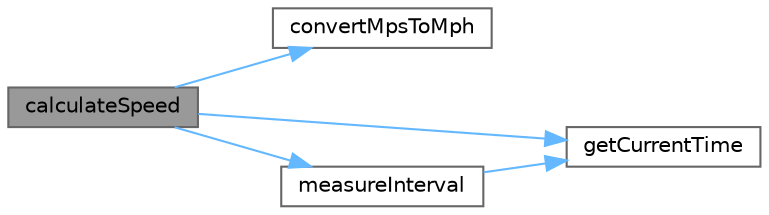 digraph "calculateSpeed"
{
 // LATEX_PDF_SIZE
  bgcolor="transparent";
  edge [fontname=Helvetica,fontsize=10,labelfontname=Helvetica,labelfontsize=10];
  node [fontname=Helvetica,fontsize=10,shape=box,height=0.2,width=0.4];
  rankdir="LR";
  Node1 [label="calculateSpeed",height=0.2,width=0.4,color="gray40", fillcolor="grey60", style="filled", fontcolor="black",tooltip="Translates data to speed in mph."];
  Node1 -> Node2 [color="steelblue1",style="solid"];
  Node2 [label="convertMpsToMph",height=0.2,width=0.4,color="grey40", fillcolor="white", style="filled",URL="$Conversions_8c.html#afc7e7aa256276c3574cb19108257cfc8",tooltip=" "];
  Node1 -> Node3 [color="steelblue1",style="solid"];
  Node3 [label="getCurrentTime",height=0.2,width=0.4,color="grey40", fillcolor="white", style="filled",URL="$TimeUtils_8c.html#aee85a3385434e4615f588684cb7c5aca",tooltip="Retrieves the current time in seconds."];
  Node1 -> Node4 [color="steelblue1",style="solid"];
  Node4 [label="measureInterval",height=0.2,width=0.4,color="grey40", fillcolor="white", style="filled",URL="$TimeUtils_8c.html#ab811d2f5aa3466ef464b7e2a8ff6c31d",tooltip="Measures the time interval since the last recorded time."];
  Node4 -> Node3 [color="steelblue1",style="solid"];
}

